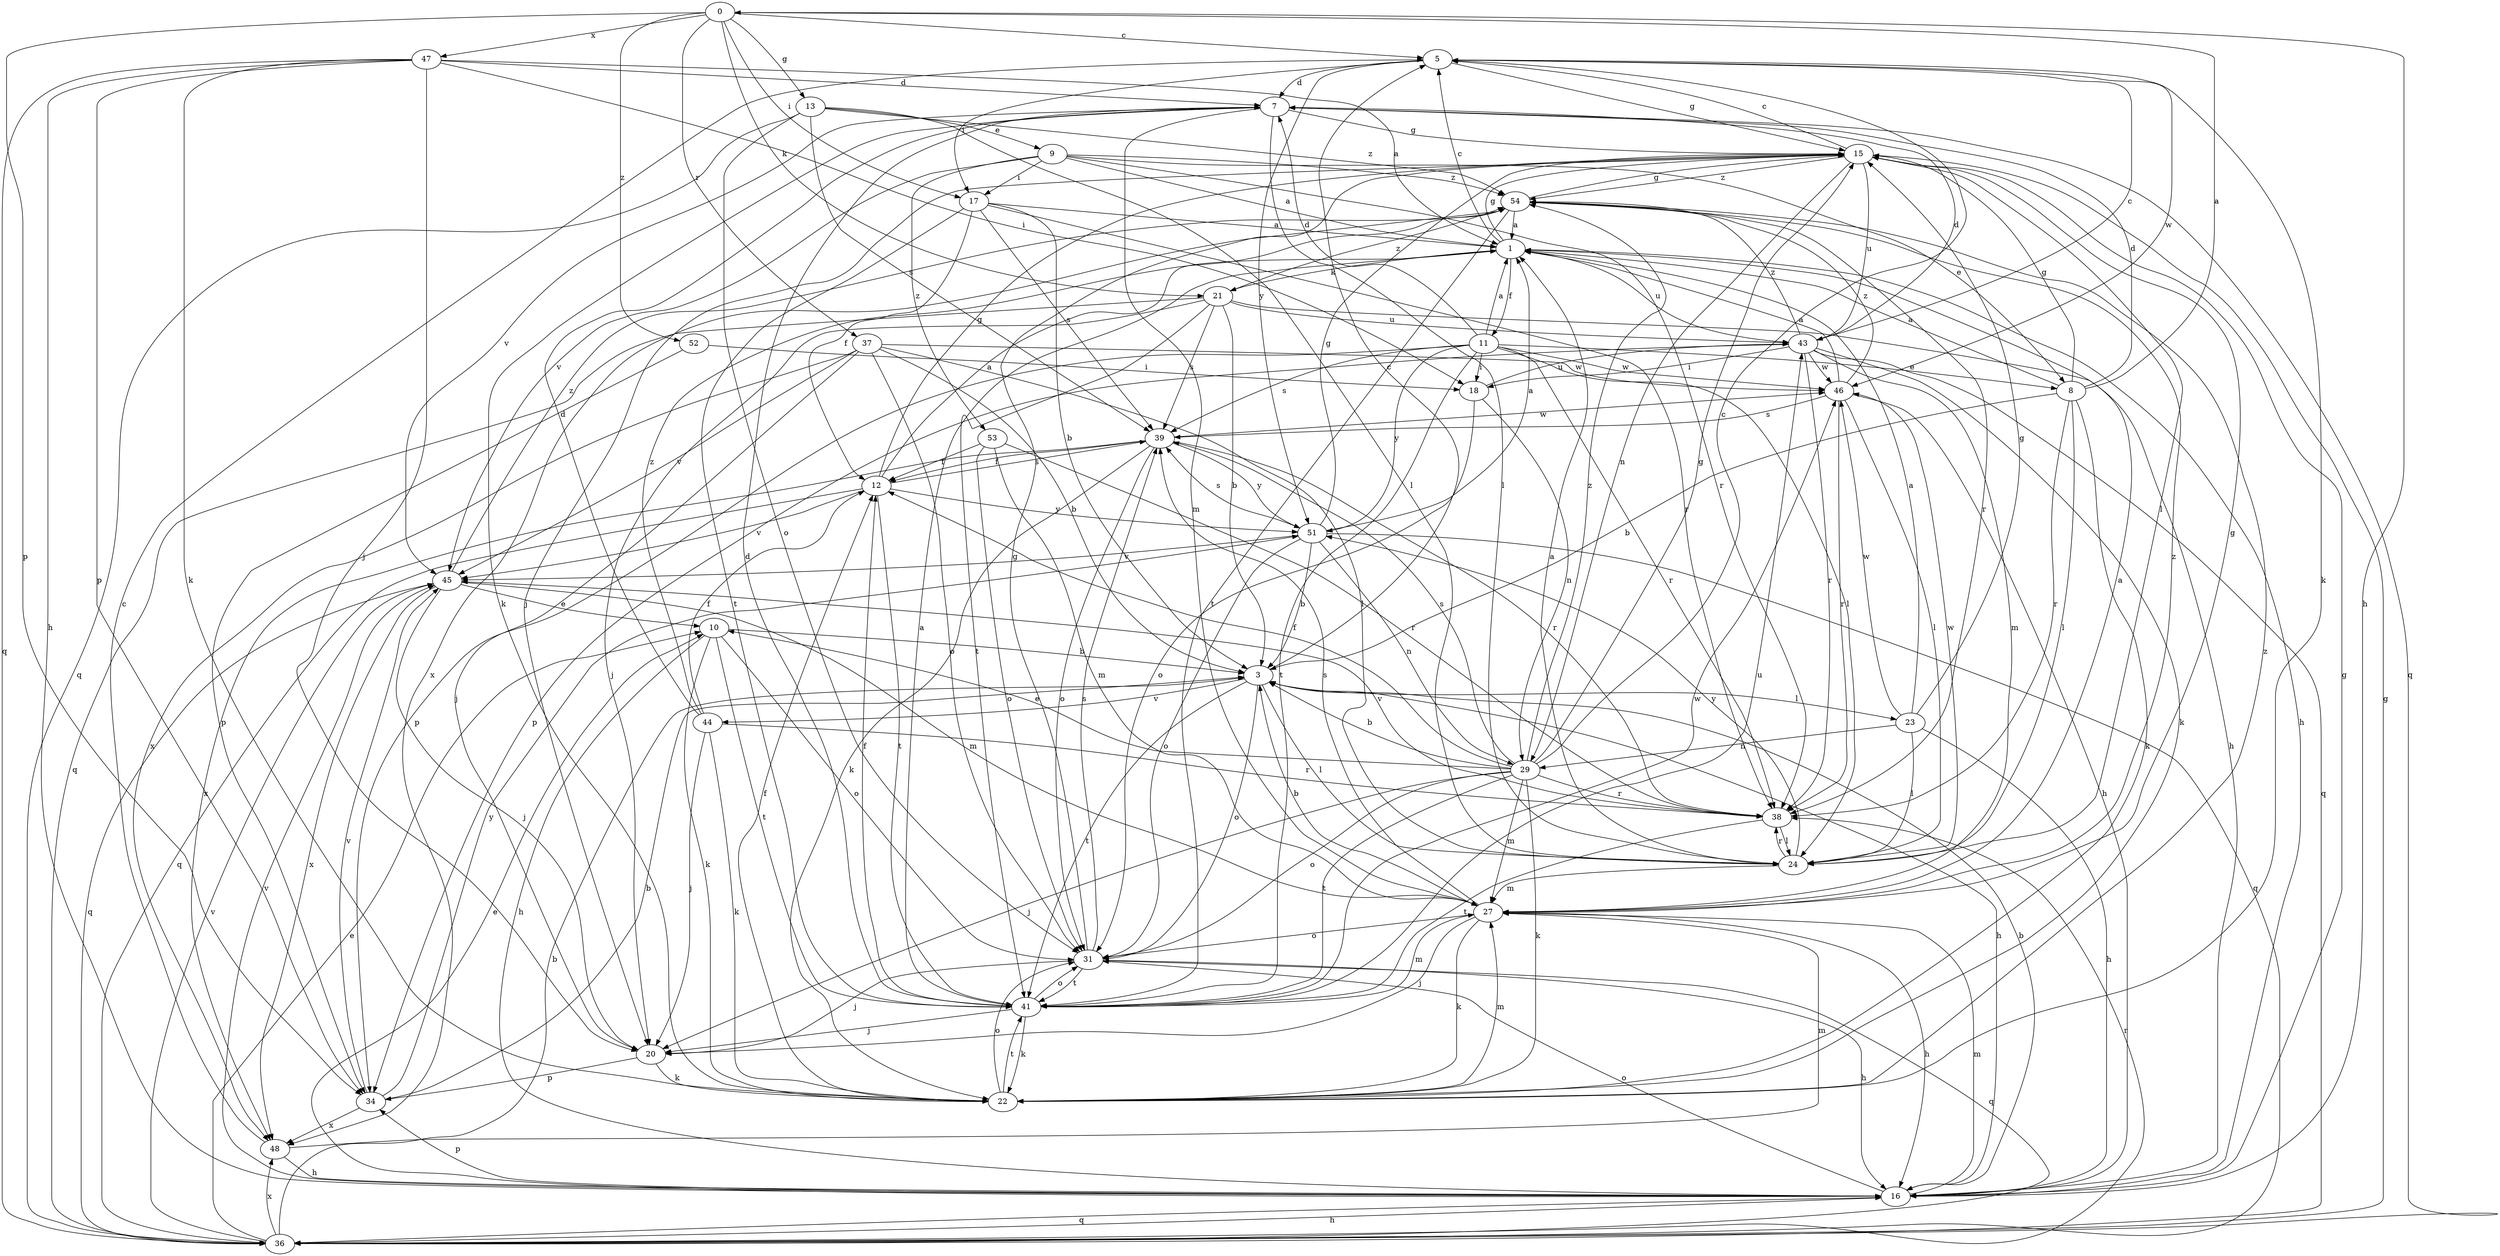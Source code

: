 strict digraph  {
0;
1;
3;
5;
7;
8;
9;
10;
11;
12;
13;
15;
16;
17;
18;
20;
21;
22;
23;
24;
27;
29;
31;
34;
36;
37;
38;
39;
41;
43;
44;
45;
46;
47;
48;
51;
52;
53;
54;
0 -> 5  [label=c];
0 -> 13  [label=g];
0 -> 16  [label=h];
0 -> 17  [label=i];
0 -> 21  [label=k];
0 -> 34  [label=p];
0 -> 37  [label=r];
0 -> 47  [label=x];
0 -> 52  [label=z];
1 -> 5  [label=c];
1 -> 11  [label=f];
1 -> 15  [label=g];
1 -> 16  [label=h];
1 -> 21  [label=k];
1 -> 43  [label=u];
3 -> 5  [label=c];
3 -> 16  [label=h];
3 -> 23  [label=l];
3 -> 24  [label=l];
3 -> 31  [label=o];
3 -> 41  [label=t];
3 -> 44  [label=v];
5 -> 7  [label=d];
5 -> 15  [label=g];
5 -> 17  [label=i];
5 -> 22  [label=k];
5 -> 46  [label=w];
5 -> 51  [label=y];
7 -> 15  [label=g];
7 -> 22  [label=k];
7 -> 24  [label=l];
7 -> 27  [label=m];
7 -> 36  [label=q];
7 -> 45  [label=v];
8 -> 0  [label=a];
8 -> 1  [label=a];
8 -> 3  [label=b];
8 -> 7  [label=d];
8 -> 15  [label=g];
8 -> 22  [label=k];
8 -> 24  [label=l];
8 -> 38  [label=r];
9 -> 1  [label=a];
9 -> 8  [label=e];
9 -> 17  [label=i];
9 -> 38  [label=r];
9 -> 45  [label=v];
9 -> 53  [label=z];
9 -> 54  [label=z];
10 -> 3  [label=b];
10 -> 16  [label=h];
10 -> 22  [label=k];
10 -> 31  [label=o];
10 -> 41  [label=t];
11 -> 1  [label=a];
11 -> 7  [label=d];
11 -> 8  [label=e];
11 -> 18  [label=i];
11 -> 24  [label=l];
11 -> 34  [label=p];
11 -> 38  [label=r];
11 -> 39  [label=s];
11 -> 41  [label=t];
11 -> 46  [label=w];
11 -> 51  [label=y];
12 -> 1  [label=a];
12 -> 15  [label=g];
12 -> 36  [label=q];
12 -> 39  [label=s];
12 -> 41  [label=t];
12 -> 45  [label=v];
12 -> 51  [label=y];
13 -> 9  [label=e];
13 -> 24  [label=l];
13 -> 31  [label=o];
13 -> 36  [label=q];
13 -> 39  [label=s];
13 -> 54  [label=z];
15 -> 5  [label=c];
15 -> 20  [label=j];
15 -> 24  [label=l];
15 -> 29  [label=n];
15 -> 43  [label=u];
15 -> 54  [label=z];
16 -> 3  [label=b];
16 -> 10  [label=e];
16 -> 15  [label=g];
16 -> 27  [label=m];
16 -> 31  [label=o];
16 -> 34  [label=p];
16 -> 36  [label=q];
16 -> 45  [label=v];
17 -> 1  [label=a];
17 -> 3  [label=b];
17 -> 12  [label=f];
17 -> 38  [label=r];
17 -> 39  [label=s];
17 -> 41  [label=t];
18 -> 29  [label=n];
18 -> 31  [label=o];
18 -> 43  [label=u];
20 -> 22  [label=k];
20 -> 34  [label=p];
21 -> 3  [label=b];
21 -> 16  [label=h];
21 -> 20  [label=j];
21 -> 36  [label=q];
21 -> 39  [label=s];
21 -> 41  [label=t];
21 -> 43  [label=u];
21 -> 54  [label=z];
22 -> 12  [label=f];
22 -> 27  [label=m];
22 -> 31  [label=o];
22 -> 41  [label=t];
22 -> 54  [label=z];
23 -> 1  [label=a];
23 -> 15  [label=g];
23 -> 16  [label=h];
23 -> 24  [label=l];
23 -> 29  [label=n];
23 -> 46  [label=w];
24 -> 1  [label=a];
24 -> 27  [label=m];
24 -> 38  [label=r];
24 -> 46  [label=w];
24 -> 51  [label=y];
27 -> 1  [label=a];
27 -> 3  [label=b];
27 -> 15  [label=g];
27 -> 16  [label=h];
27 -> 20  [label=j];
27 -> 22  [label=k];
27 -> 31  [label=o];
27 -> 39  [label=s];
27 -> 54  [label=z];
29 -> 3  [label=b];
29 -> 5  [label=c];
29 -> 10  [label=e];
29 -> 12  [label=f];
29 -> 15  [label=g];
29 -> 20  [label=j];
29 -> 22  [label=k];
29 -> 27  [label=m];
29 -> 31  [label=o];
29 -> 38  [label=r];
29 -> 39  [label=s];
29 -> 41  [label=t];
29 -> 54  [label=z];
31 -> 15  [label=g];
31 -> 16  [label=h];
31 -> 20  [label=j];
31 -> 36  [label=q];
31 -> 39  [label=s];
31 -> 41  [label=t];
34 -> 3  [label=b];
34 -> 45  [label=v];
34 -> 48  [label=x];
34 -> 51  [label=y];
36 -> 3  [label=b];
36 -> 10  [label=e];
36 -> 15  [label=g];
36 -> 16  [label=h];
36 -> 38  [label=r];
36 -> 45  [label=v];
36 -> 48  [label=x];
37 -> 3  [label=b];
37 -> 20  [label=j];
37 -> 24  [label=l];
37 -> 31  [label=o];
37 -> 45  [label=v];
37 -> 46  [label=w];
37 -> 48  [label=x];
38 -> 24  [label=l];
38 -> 41  [label=t];
38 -> 45  [label=v];
39 -> 12  [label=f];
39 -> 22  [label=k];
39 -> 31  [label=o];
39 -> 38  [label=r];
39 -> 46  [label=w];
39 -> 48  [label=x];
39 -> 51  [label=y];
41 -> 1  [label=a];
41 -> 7  [label=d];
41 -> 12  [label=f];
41 -> 20  [label=j];
41 -> 22  [label=k];
41 -> 27  [label=m];
41 -> 31  [label=o];
41 -> 43  [label=u];
41 -> 46  [label=w];
43 -> 5  [label=c];
43 -> 7  [label=d];
43 -> 18  [label=i];
43 -> 22  [label=k];
43 -> 27  [label=m];
43 -> 34  [label=p];
43 -> 36  [label=q];
43 -> 38  [label=r];
43 -> 46  [label=w];
43 -> 54  [label=z];
44 -> 7  [label=d];
44 -> 12  [label=f];
44 -> 20  [label=j];
44 -> 22  [label=k];
44 -> 38  [label=r];
44 -> 54  [label=z];
45 -> 10  [label=e];
45 -> 20  [label=j];
45 -> 27  [label=m];
45 -> 36  [label=q];
45 -> 48  [label=x];
45 -> 54  [label=z];
46 -> 1  [label=a];
46 -> 16  [label=h];
46 -> 24  [label=l];
46 -> 38  [label=r];
46 -> 39  [label=s];
46 -> 54  [label=z];
47 -> 1  [label=a];
47 -> 7  [label=d];
47 -> 16  [label=h];
47 -> 18  [label=i];
47 -> 20  [label=j];
47 -> 22  [label=k];
47 -> 34  [label=p];
47 -> 36  [label=q];
48 -> 5  [label=c];
48 -> 16  [label=h];
48 -> 27  [label=m];
51 -> 1  [label=a];
51 -> 3  [label=b];
51 -> 15  [label=g];
51 -> 29  [label=n];
51 -> 31  [label=o];
51 -> 36  [label=q];
51 -> 39  [label=s];
51 -> 45  [label=v];
52 -> 18  [label=i];
52 -> 34  [label=p];
53 -> 12  [label=f];
53 -> 27  [label=m];
53 -> 31  [label=o];
53 -> 38  [label=r];
54 -> 1  [label=a];
54 -> 15  [label=g];
54 -> 38  [label=r];
54 -> 41  [label=t];
54 -> 48  [label=x];
}
